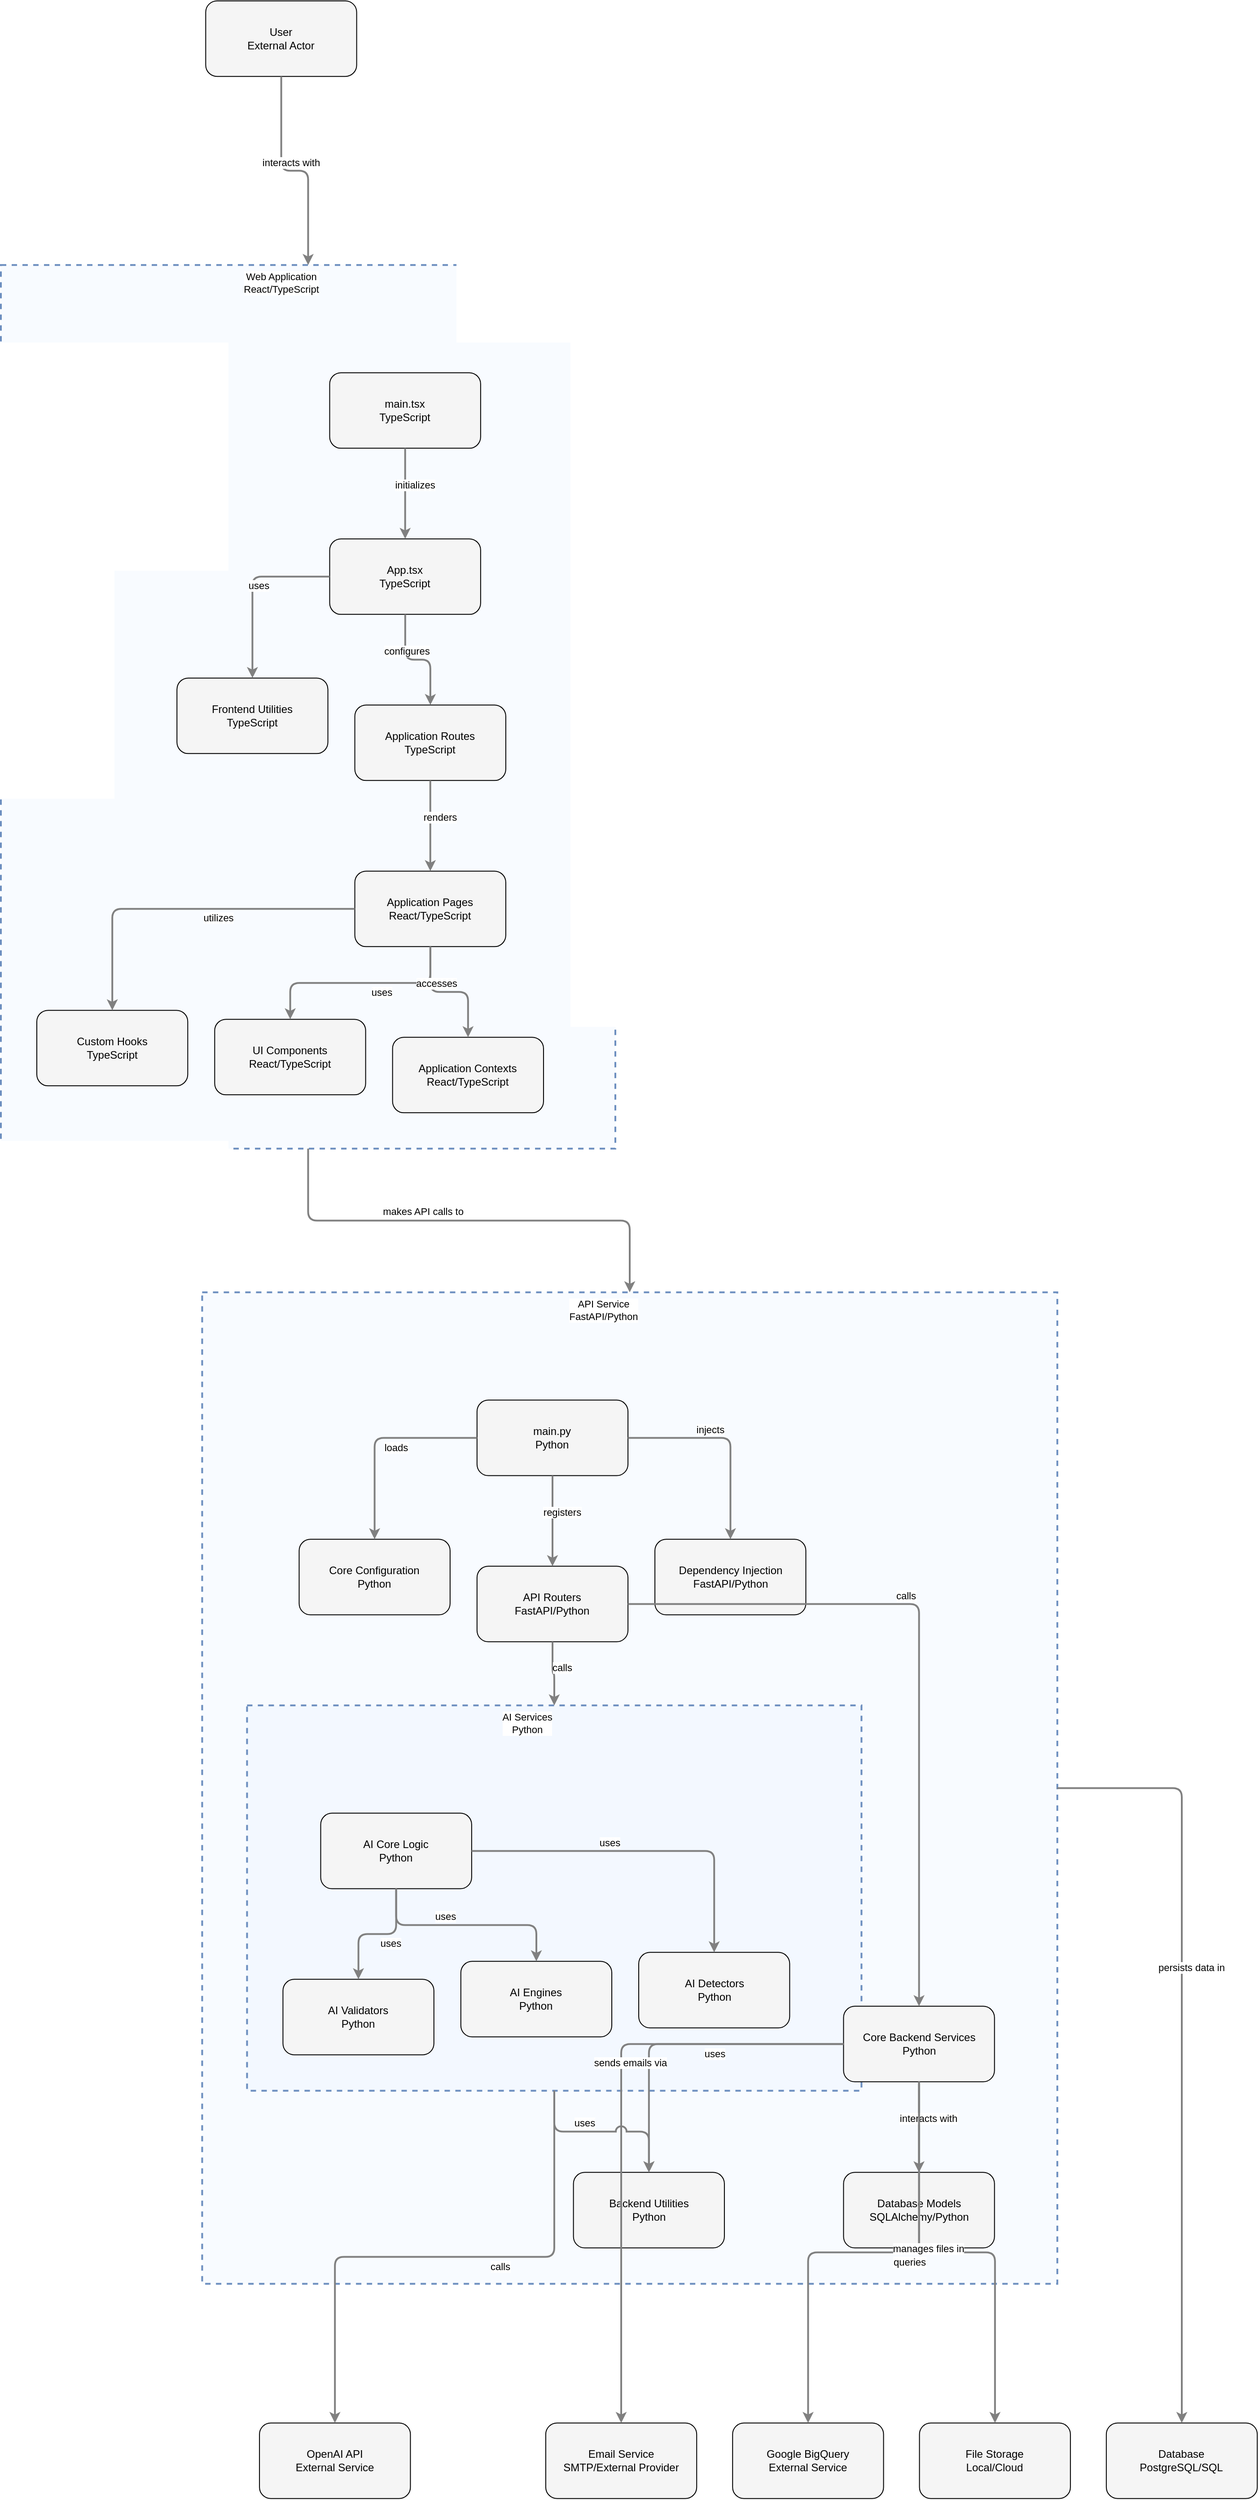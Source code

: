 <?xml version="1.0" encoding="UTF-8"?>
      <mxfile version="14.6.5" type="device">
        <diagram id="codeviz-diagram" name="System Diagram">
          <mxGraphModel dx="1000" dy="1000" grid="1" gridSize="10" guides="1" tooltips="1" connect="1" arrows="1" fold="1" page="1" pageScale="1" pageWidth="1169" pageHeight="827" math="0" shadow="0">
            <root>
              <mxCell id="0"/>
              <mxCell id="1" parent="0"/>
              <mxCell id="8065" value="" style="html=1;whiteSpace=wrap;container=1;fillColor=#dae8fc;strokeColor=#6c8ebf;dashed=1;fillOpacity=20;strokeWidth=2;containerType=none;recursiveResize=0;movable=1;resizable=1;autosize=0;dropTarget=0" vertex="1" parent="8064">
                <mxGeometry x="50" y="460" width="684.473" height="429.079" as="geometry"/>
              </mxCell>
              <mxCell id="8065_label" value="AI Services&lt;br&gt;Python" style="edgeLabel;html=1;align=center;verticalAlign=middle;resizable=0;labelBackgroundColor=white;spacing=5" vertex="1" parent="8064">
                <mxGeometry x="58" y="468" width="608.473" height="24" as="geometry"/>
              </mxCell>
<mxCell id="8064" value="" style="html=1;whiteSpace=wrap;container=1;fillColor=#dae8fc;strokeColor=#6c8ebf;dashed=1;fillOpacity=20;strokeWidth=2;containerType=none;recursiveResize=0;movable=1;resizable=1;autosize=0;dropTarget=0" vertex="1" parent="1">
                <mxGeometry x="246.21" y="1450.158" width="952.631" height="1104.079" as="geometry"/>
              </mxCell>
              <mxCell id="8064_label" value="API Service&lt;br&gt;FastAPI/Python" style="edgeLabel;html=1;align=center;verticalAlign=middle;resizable=0;labelBackgroundColor=white;spacing=5" vertex="1" parent="1">
                <mxGeometry x="254.21" y="1458.158" width="876.631" height="24" as="geometry"/>
              </mxCell>
<mxCell id="8066" value="" style="html=1;whiteSpace=wrap;container=1;fillColor=#dae8fc;strokeColor=#6c8ebf;dashed=1;fillOpacity=20;strokeWidth=2;containerType=none;recursiveResize=0;movable=1;resizable=1;autosize=0;dropTarget=0" vertex="1" parent="1">
                <mxGeometry x="22" y="306.079" width="684.473" height="984.079" as="geometry"/>
              </mxCell>
              <mxCell id="8066_label" value="Web Application&lt;br&gt;React/TypeScript" style="edgeLabel;html=1;align=center;verticalAlign=middle;resizable=0;labelBackgroundColor=white;spacing=5" vertex="1" parent="1">
                <mxGeometry x="30" y="314.079" width="608.473" height="24" as="geometry"/>
              </mxCell>
              <mxCell id="8067" value="User&lt;br&gt;External Actor" style="rounded=1;whiteSpace=wrap;html=1;fillColor=#f5f5f5" vertex="1" parent="1">
                    <mxGeometry x="250.158" y="12" width="168.158" height="84.079" as="geometry"/>
                  </mxCell>
<mxCell id="8087" value="Database&lt;br&gt;PostgreSQL/SQL" style="rounded=1;whiteSpace=wrap;html=1;fillColor=#f5f5f5" vertex="1" parent="1">
                    <mxGeometry x="1253.421" y="2709.237" width="168.158" height="84.079" as="geometry"/>
                  </mxCell>
<mxCell id="8088" value="Google BigQuery&lt;br&gt;External Service" style="rounded=1;whiteSpace=wrap;html=1;fillColor=#f5f5f5" vertex="1" parent="1">
                    <mxGeometry x="837.105" y="2709.237" width="168.158" height="84.079" as="geometry"/>
                  </mxCell>
<mxCell id="8089" value="OpenAI API&lt;br&gt;External Service" style="rounded=1;whiteSpace=wrap;html=1;fillColor=#f5f5f5" vertex="1" parent="1">
                    <mxGeometry x="310.044" y="2709.237" width="168.158" height="84.079" as="geometry"/>
                  </mxCell>
<mxCell id="8090" value="Email Service&lt;br&gt;SMTP/External Provider" style="rounded=1;whiteSpace=wrap;html=1;fillColor=#f5f5f5" vertex="1" parent="1">
                    <mxGeometry x="628.947" y="2709.237" width="168.158" height="84.079" as="geometry"/>
                  </mxCell>
<mxCell id="8091" value="File Storage&lt;br&gt;Local/Cloud" style="rounded=1;whiteSpace=wrap;html=1;fillColor=#f5f5f5" vertex="1" parent="1">
                    <mxGeometry x="1045.263" y="2709.237" width="168.158" height="84.079" as="geometry"/>
                  </mxCell>
<mxCell id="8068" value="main.tsx&lt;br&gt;TypeScript" style="rounded=1;whiteSpace=wrap;html=1;fillColor=#f5f5f5" vertex="1" parent="8066">
                    <mxGeometry x="366.25" y="120" width="168.158" height="84.079" as="geometry"/>
                  </mxCell>
<mxCell id="8069" value="App.tsx&lt;br&gt;TypeScript" style="rounded=1;whiteSpace=wrap;html=1;fillColor=#f5f5f5" vertex="1" parent="8066">
                    <mxGeometry x="366.25" y="305" width="168.158" height="84.079" as="geometry"/>
                  </mxCell>
<mxCell id="8070" value="Application Routes&lt;br&gt;TypeScript" style="rounded=1;whiteSpace=wrap;html=1;fillColor=#f5f5f5" vertex="1" parent="8066">
                    <mxGeometry x="394.276" y="490" width="168.158" height="84.079" as="geometry"/>
                  </mxCell>
<mxCell id="8071" value="Application Pages&lt;br&gt;React/TypeScript" style="rounded=1;whiteSpace=wrap;html=1;fillColor=#f5f5f5" vertex="1" parent="8066">
                    <mxGeometry x="394.276" y="675" width="168.158" height="84.079" as="geometry"/>
                  </mxCell>
<mxCell id="8072" value="UI Components&lt;br&gt;React/TypeScript" style="rounded=1;whiteSpace=wrap;html=1;fillColor=#f5f5f5" vertex="1" parent="8066">
                    <mxGeometry x="238.158" y="840" width="168.158" height="84.079" as="geometry"/>
                  </mxCell>
<mxCell id="8073" value="Application Contexts&lt;br&gt;React/TypeScript" style="rounded=1;whiteSpace=wrap;html=1;fillColor=#f5f5f5" vertex="1" parent="8066">
                    <mxGeometry x="436.316" y="860" width="168.158" height="84.079" as="geometry"/>
                  </mxCell>
<mxCell id="8074" value="Custom Hooks&lt;br&gt;TypeScript" style="rounded=1;whiteSpace=wrap;html=1;fillColor=#f5f5f5" vertex="1" parent="8066">
                    <mxGeometry x="40" y="830" width="168.158" height="84.079" as="geometry"/>
                  </mxCell>
<mxCell id="8075" value="Frontend Utilities&lt;br&gt;TypeScript" style="rounded=1;whiteSpace=wrap;html=1;fillColor=#f5f5f5" vertex="1" parent="8066">
                    <mxGeometry x="196.118" y="460" width="168.158" height="84.079" as="geometry"/>
                  </mxCell>
<mxCell id="8076" value="main.py&lt;br&gt;Python" style="rounded=1;whiteSpace=wrap;html=1;fillColor=#f5f5f5" vertex="1" parent="8064">
                    <mxGeometry x="306.184" y="120" width="168.158" height="84.079" as="geometry"/>
                  </mxCell>
<mxCell id="8077" value="API Routers&lt;br&gt;FastAPI/Python" style="rounded=1;whiteSpace=wrap;html=1;fillColor=#f5f5f5" vertex="1" parent="8064">
                    <mxGeometry x="306.184" y="305" width="168.158" height="84.079" as="geometry"/>
                  </mxCell>
<mxCell id="8078" value="Database Models&lt;br&gt;SQLAlchemy/Python" style="rounded=1;whiteSpace=wrap;html=1;fillColor=#f5f5f5" vertex="1" parent="8064">
                    <mxGeometry x="714.473" y="980" width="168.158" height="84.079" as="geometry"/>
                  </mxCell>
<mxCell id="8079" value="Core Configuration&lt;br&gt;Python" style="rounded=1;whiteSpace=wrap;html=1;fillColor=#f5f5f5" vertex="1" parent="8064">
                    <mxGeometry x="108.026" y="275" width="168.158" height="84.079" as="geometry"/>
                  </mxCell>
<mxCell id="8080" value="Dependency Injection&lt;br&gt;FastAPI/Python" style="rounded=1;whiteSpace=wrap;html=1;fillColor=#f5f5f5" vertex="1" parent="8064">
                    <mxGeometry x="504.342" y="275" width="168.158" height="84.079" as="geometry"/>
                  </mxCell>
<mxCell id="8081" value="Core Backend Services&lt;br&gt;Python" style="rounded=1;whiteSpace=wrap;html=1;fillColor=#f5f5f5" vertex="1" parent="8064">
                    <mxGeometry x="714.473" y="795" width="168.158" height="84.079" as="geometry"/>
                  </mxCell>
<mxCell id="8082" value="Backend Utilities&lt;br&gt;Python" style="rounded=1;whiteSpace=wrap;html=1;fillColor=#f5f5f5" vertex="1" parent="8064">
                    <mxGeometry x="413.596" y="980" width="168.158" height="84.079" as="geometry"/>
                  </mxCell>
<mxCell id="8083" value="AI Engines&lt;br&gt;Python" style="rounded=1;whiteSpace=wrap;html=1;fillColor=#f5f5f5" vertex="1" parent="8065">
                    <mxGeometry x="238.158" y="285" width="168.158" height="84.079" as="geometry"/>
                  </mxCell>
<mxCell id="8084" value="AI Detectors&lt;br&gt;Python" style="rounded=1;whiteSpace=wrap;html=1;fillColor=#f5f5f5" vertex="1" parent="8065">
                    <mxGeometry x="436.316" y="275" width="168.158" height="84.079" as="geometry"/>
                  </mxCell>
<mxCell id="8085" value="AI Validators&lt;br&gt;Python" style="rounded=1;whiteSpace=wrap;html=1;fillColor=#f5f5f5" vertex="1" parent="8065">
                    <mxGeometry x="40" y="305" width="168.158" height="84.079" as="geometry"/>
                  </mxCell>
<mxCell id="8086" value="AI Core Logic&lt;br&gt;Python" style="rounded=1;whiteSpace=wrap;html=1;fillColor=#f5f5f5" vertex="1" parent="8065">
                    <mxGeometry x="82.039" y="120" width="168.158" height="84.079" as="geometry"/>
                  </mxCell>
              <mxCell id="edge-10091" style="edgeStyle=orthogonalEdgeStyle;rounded=1;orthogonalLoop=1;jettySize=auto;html=1;strokeColor=#808080;strokeWidth=2;jumpStyle=arc;jumpSize=10;spacing=15;labelBackgroundColor=white;labelBorderColor=none" edge="1" parent="1" source="8077" target="8065">
                  <mxGeometry relative="1" as="geometry"/>
                </mxCell>
                <mxCell id="edge-10091_label" value="calls" style="edgeLabel;html=1;align=center;verticalAlign=middle;resizable=0;points=[];" vertex="1" connectable="0" parent="edge-10091">
                  <mxGeometry x="-0.2" y="10" relative="1" as="geometry">
                    <mxPoint as="offset"/>
                  </mxGeometry>
                </mxCell>
<mxCell id="edge-10090" style="edgeStyle=orthogonalEdgeStyle;rounded=1;orthogonalLoop=1;jettySize=auto;html=1;strokeColor=#808080;strokeWidth=2;jumpStyle=arc;jumpSize=10;spacing=15;labelBackgroundColor=white;labelBorderColor=none" edge="1" parent="1" source="8077" target="8081">
                  <mxGeometry relative="1" as="geometry"/>
                </mxCell>
                <mxCell id="edge-10090_label" value="calls" style="edgeLabel;html=1;align=center;verticalAlign=middle;resizable=0;points=[];" vertex="1" connectable="0" parent="edge-10090">
                  <mxGeometry x="-0.2" y="10" relative="1" as="geometry">
                    <mxPoint as="offset"/>
                  </mxGeometry>
                </mxCell>
<mxCell id="edge-10087" style="edgeStyle=orthogonalEdgeStyle;rounded=1;orthogonalLoop=1;jettySize=auto;html=1;strokeColor=#808080;strokeWidth=2;jumpStyle=arc;jumpSize=10;spacing=15;labelBackgroundColor=white;labelBorderColor=none" edge="1" parent="1" source="8076" target="8077">
                  <mxGeometry relative="1" as="geometry"/>
                </mxCell>
                <mxCell id="edge-10087_label" value="registers" style="edgeLabel;html=1;align=center;verticalAlign=middle;resizable=0;points=[];" vertex="1" connectable="0" parent="edge-10087">
                  <mxGeometry x="-0.2" y="10" relative="1" as="geometry">
                    <mxPoint as="offset"/>
                  </mxGeometry>
                </mxCell>
<mxCell id="edge-10088" style="edgeStyle=orthogonalEdgeStyle;rounded=1;orthogonalLoop=1;jettySize=auto;html=1;strokeColor=#808080;strokeWidth=2;jumpStyle=arc;jumpSize=10;spacing=15;labelBackgroundColor=white;labelBorderColor=none" edge="1" parent="1" source="8076" target="8079">
                  <mxGeometry relative="1" as="geometry"/>
                </mxCell>
                <mxCell id="edge-10088_label" value="loads" style="edgeLabel;html=1;align=center;verticalAlign=middle;resizable=0;points=[];" vertex="1" connectable="0" parent="edge-10088">
                  <mxGeometry x="-0.2" y="10" relative="1" as="geometry">
                    <mxPoint as="offset"/>
                  </mxGeometry>
                </mxCell>
<mxCell id="edge-10089" style="edgeStyle=orthogonalEdgeStyle;rounded=1;orthogonalLoop=1;jettySize=auto;html=1;strokeColor=#808080;strokeWidth=2;jumpStyle=arc;jumpSize=10;spacing=15;labelBackgroundColor=white;labelBorderColor=none" edge="1" parent="1" source="8076" target="8080">
                  <mxGeometry relative="1" as="geometry"/>
                </mxCell>
                <mxCell id="edge-10089_label" value="injects" style="edgeLabel;html=1;align=center;verticalAlign=middle;resizable=0;points=[];" vertex="1" connectable="0" parent="edge-10089">
                  <mxGeometry x="-0.2" y="10" relative="1" as="geometry">
                    <mxPoint as="offset"/>
                  </mxGeometry>
                </mxCell>
<mxCell id="edge-10092" style="edgeStyle=orthogonalEdgeStyle;rounded=1;orthogonalLoop=1;jettySize=auto;html=1;strokeColor=#808080;strokeWidth=2;jumpStyle=arc;jumpSize=10;spacing=15;labelBackgroundColor=white;labelBorderColor=none" edge="1" parent="1" source="8081" target="8078">
                  <mxGeometry relative="1" as="geometry"/>
                </mxCell>
                <mxCell id="edge-10092_label" value="interacts with" style="edgeLabel;html=1;align=center;verticalAlign=middle;resizable=0;points=[];" vertex="1" connectable="0" parent="edge-10092">
                  <mxGeometry x="-0.2" y="10" relative="1" as="geometry">
                    <mxPoint as="offset"/>
                  </mxGeometry>
                </mxCell>
<mxCell id="edge-10093" style="edgeStyle=orthogonalEdgeStyle;rounded=1;orthogonalLoop=1;jettySize=auto;html=1;strokeColor=#808080;strokeWidth=2;jumpStyle=arc;jumpSize=10;spacing=15;labelBackgroundColor=white;labelBorderColor=none" edge="1" parent="1" source="8081" target="8082">
                  <mxGeometry relative="1" as="geometry"/>
                </mxCell>
                <mxCell id="edge-10093_label" value="uses" style="edgeLabel;html=1;align=center;verticalAlign=middle;resizable=0;points=[];" vertex="1" connectable="0" parent="edge-10093">
                  <mxGeometry x="-0.2" y="10" relative="1" as="geometry">
                    <mxPoint as="offset"/>
                  </mxGeometry>
                </mxCell>
<mxCell id="edge-10098" style="edgeStyle=orthogonalEdgeStyle;rounded=1;orthogonalLoop=1;jettySize=auto;html=1;strokeColor=#808080;strokeWidth=2;jumpStyle=arc;jumpSize=10;spacing=15;labelBackgroundColor=white;labelBorderColor=none" edge="1" parent="1" source="8081" target="8088">
                  <mxGeometry relative="1" as="geometry"/>
                </mxCell>
                <mxCell id="edge-10098_label" value="queries" style="edgeLabel;html=1;align=center;verticalAlign=middle;resizable=0;points=[];" vertex="1" connectable="0" parent="edge-10098">
                  <mxGeometry x="-0.2" y="10" relative="1" as="geometry">
                    <mxPoint as="offset"/>
                  </mxGeometry>
                </mxCell>
<mxCell id="edge-10099" style="edgeStyle=orthogonalEdgeStyle;rounded=1;orthogonalLoop=1;jettySize=auto;html=1;strokeColor=#808080;strokeWidth=2;jumpStyle=arc;jumpSize=10;spacing=15;labelBackgroundColor=white;labelBorderColor=none" edge="1" parent="1" source="8081" target="8090">
                  <mxGeometry relative="1" as="geometry"/>
                </mxCell>
                <mxCell id="edge-10099_label" value="sends emails via" style="edgeLabel;html=1;align=center;verticalAlign=middle;resizable=0;points=[];" vertex="1" connectable="0" parent="edge-10099">
                  <mxGeometry x="-0.2" y="10" relative="1" as="geometry">
                    <mxPoint as="offset"/>
                  </mxGeometry>
                </mxCell>
<mxCell id="edge-10100" style="edgeStyle=orthogonalEdgeStyle;rounded=1;orthogonalLoop=1;jettySize=auto;html=1;strokeColor=#808080;strokeWidth=2;jumpStyle=arc;jumpSize=10;spacing=15;labelBackgroundColor=white;labelBorderColor=none" edge="1" parent="1" source="8081" target="8091">
                  <mxGeometry relative="1" as="geometry"/>
                </mxCell>
                <mxCell id="edge-10100_label" value="manages files in" style="edgeLabel;html=1;align=center;verticalAlign=middle;resizable=0;points=[];" vertex="1" connectable="0" parent="edge-10100">
                  <mxGeometry x="-0.2" y="10" relative="1" as="geometry">
                    <mxPoint as="offset"/>
                  </mxGeometry>
                </mxCell>
<mxCell id="edge-10094" style="edgeStyle=orthogonalEdgeStyle;rounded=1;orthogonalLoop=1;jettySize=auto;html=1;strokeColor=#808080;strokeWidth=2;jumpStyle=arc;jumpSize=10;spacing=15;labelBackgroundColor=white;labelBorderColor=none" edge="1" parent="1" source="8065" target="8082">
                  <mxGeometry relative="1" as="geometry"/>
                </mxCell>
                <mxCell id="edge-10094_label" value="uses" style="edgeLabel;html=1;align=center;verticalAlign=middle;resizable=0;points=[];" vertex="1" connectable="0" parent="edge-10094">
                  <mxGeometry x="-0.2" y="10" relative="1" as="geometry">
                    <mxPoint as="offset"/>
                  </mxGeometry>
                </mxCell>
<mxCell id="edge-10101" style="edgeStyle=orthogonalEdgeStyle;rounded=1;orthogonalLoop=1;jettySize=auto;html=1;strokeColor=#808080;strokeWidth=2;jumpStyle=arc;jumpSize=10;spacing=15;labelBackgroundColor=white;labelBorderColor=none" edge="1" parent="1" source="8065" target="8089">
                  <mxGeometry relative="1" as="geometry"/>
                </mxCell>
                <mxCell id="edge-10101_label" value="calls" style="edgeLabel;html=1;align=center;verticalAlign=middle;resizable=0;points=[];" vertex="1" connectable="0" parent="edge-10101">
                  <mxGeometry x="-0.2" y="10" relative="1" as="geometry">
                    <mxPoint as="offset"/>
                  </mxGeometry>
                </mxCell>
<mxCell id="edge-10084" style="edgeStyle=orthogonalEdgeStyle;rounded=1;orthogonalLoop=1;jettySize=auto;html=1;strokeColor=#808080;strokeWidth=2;jumpStyle=arc;jumpSize=10;spacing=15;labelBackgroundColor=white;labelBorderColor=none" edge="1" parent="1" source="8086" target="8083">
                  <mxGeometry relative="1" as="geometry"/>
                </mxCell>
                <mxCell id="edge-10084_label" value="uses" style="edgeLabel;html=1;align=center;verticalAlign=middle;resizable=0;points=[];" vertex="1" connectable="0" parent="edge-10084">
                  <mxGeometry x="-0.2" y="10" relative="1" as="geometry">
                    <mxPoint as="offset"/>
                  </mxGeometry>
                </mxCell>
<mxCell id="edge-10085" style="edgeStyle=orthogonalEdgeStyle;rounded=1;orthogonalLoop=1;jettySize=auto;html=1;strokeColor=#808080;strokeWidth=2;jumpStyle=arc;jumpSize=10;spacing=15;labelBackgroundColor=white;labelBorderColor=none" edge="1" parent="1" source="8086" target="8084">
                  <mxGeometry relative="1" as="geometry"/>
                </mxCell>
                <mxCell id="edge-10085_label" value="uses" style="edgeLabel;html=1;align=center;verticalAlign=middle;resizable=0;points=[];" vertex="1" connectable="0" parent="edge-10085">
                  <mxGeometry x="-0.2" y="10" relative="1" as="geometry">
                    <mxPoint as="offset"/>
                  </mxGeometry>
                </mxCell>
<mxCell id="edge-10086" style="edgeStyle=orthogonalEdgeStyle;rounded=1;orthogonalLoop=1;jettySize=auto;html=1;strokeColor=#808080;strokeWidth=2;jumpStyle=arc;jumpSize=10;spacing=15;labelBackgroundColor=white;labelBorderColor=none" edge="1" parent="1" source="8086" target="8085">
                  <mxGeometry relative="1" as="geometry"/>
                </mxCell>
                <mxCell id="edge-10086_label" value="uses" style="edgeLabel;html=1;align=center;verticalAlign=middle;resizable=0;points=[];" vertex="1" connectable="0" parent="edge-10086">
                  <mxGeometry x="-0.2" y="10" relative="1" as="geometry">
                    <mxPoint as="offset"/>
                  </mxGeometry>
                </mxCell>
<mxCell id="edge-10097" style="edgeStyle=orthogonalEdgeStyle;rounded=1;orthogonalLoop=1;jettySize=auto;html=1;strokeColor=#808080;strokeWidth=2;jumpStyle=arc;jumpSize=10;spacing=15;labelBackgroundColor=white;labelBorderColor=none" edge="1" parent="1" source="8064" target="8087">
                  <mxGeometry relative="1" as="geometry"/>
                </mxCell>
                <mxCell id="edge-10097_label" value="persists data in" style="edgeLabel;html=1;align=center;verticalAlign=middle;resizable=0;points=[];" vertex="1" connectable="0" parent="edge-10097">
                  <mxGeometry x="-0.2" y="10" relative="1" as="geometry">
                    <mxPoint as="offset"/>
                  </mxGeometry>
                </mxCell>
<mxCell id="edge-10077" style="edgeStyle=orthogonalEdgeStyle;rounded=1;orthogonalLoop=1;jettySize=auto;html=1;strokeColor=#808080;strokeWidth=2;jumpStyle=arc;jumpSize=10;spacing=15;labelBackgroundColor=white;labelBorderColor=none" edge="1" parent="1" source="8068" target="8069">
                  <mxGeometry relative="1" as="geometry"/>
                </mxCell>
                <mxCell id="edge-10077_label" value="initializes" style="edgeLabel;html=1;align=center;verticalAlign=middle;resizable=0;points=[];" vertex="1" connectable="0" parent="edge-10077">
                  <mxGeometry x="-0.2" y="10" relative="1" as="geometry">
                    <mxPoint as="offset"/>
                  </mxGeometry>
                </mxCell>
<mxCell id="edge-10078" style="edgeStyle=orthogonalEdgeStyle;rounded=1;orthogonalLoop=1;jettySize=auto;html=1;strokeColor=#808080;strokeWidth=2;jumpStyle=arc;jumpSize=10;spacing=15;labelBackgroundColor=white;labelBorderColor=none" edge="1" parent="1" source="8069" target="8070">
                  <mxGeometry relative="1" as="geometry"/>
                </mxCell>
                <mxCell id="edge-10078_label" value="configures" style="edgeLabel;html=1;align=center;verticalAlign=middle;resizable=0;points=[];" vertex="1" connectable="0" parent="edge-10078">
                  <mxGeometry x="-0.2" y="10" relative="1" as="geometry">
                    <mxPoint as="offset"/>
                  </mxGeometry>
                </mxCell>
<mxCell id="edge-10083" style="edgeStyle=orthogonalEdgeStyle;rounded=1;orthogonalLoop=1;jettySize=auto;html=1;strokeColor=#808080;strokeWidth=2;jumpStyle=arc;jumpSize=10;spacing=15;labelBackgroundColor=white;labelBorderColor=none" edge="1" parent="1" source="8069" target="8075">
                  <mxGeometry relative="1" as="geometry"/>
                </mxCell>
                <mxCell id="edge-10083_label" value="uses" style="edgeLabel;html=1;align=center;verticalAlign=middle;resizable=0;points=[];" vertex="1" connectable="0" parent="edge-10083">
                  <mxGeometry x="-0.2" y="10" relative="1" as="geometry">
                    <mxPoint as="offset"/>
                  </mxGeometry>
                </mxCell>
<mxCell id="edge-10079" style="edgeStyle=orthogonalEdgeStyle;rounded=1;orthogonalLoop=1;jettySize=auto;html=1;strokeColor=#808080;strokeWidth=2;jumpStyle=arc;jumpSize=10;spacing=15;labelBackgroundColor=white;labelBorderColor=none" edge="1" parent="1" source="8070" target="8071">
                  <mxGeometry relative="1" as="geometry"/>
                </mxCell>
                <mxCell id="edge-10079_label" value="renders" style="edgeLabel;html=1;align=center;verticalAlign=middle;resizable=0;points=[];" vertex="1" connectable="0" parent="edge-10079">
                  <mxGeometry x="-0.2" y="10" relative="1" as="geometry">
                    <mxPoint as="offset"/>
                  </mxGeometry>
                </mxCell>
<mxCell id="edge-10080" style="edgeStyle=orthogonalEdgeStyle;rounded=1;orthogonalLoop=1;jettySize=auto;html=1;strokeColor=#808080;strokeWidth=2;jumpStyle=arc;jumpSize=10;spacing=15;labelBackgroundColor=white;labelBorderColor=none" edge="1" parent="1" source="8071" target="8072">
                  <mxGeometry relative="1" as="geometry"/>
                </mxCell>
                <mxCell id="edge-10080_label" value="uses" style="edgeLabel;html=1;align=center;verticalAlign=middle;resizable=0;points=[];" vertex="1" connectable="0" parent="edge-10080">
                  <mxGeometry x="-0.2" y="10" relative="1" as="geometry">
                    <mxPoint as="offset"/>
                  </mxGeometry>
                </mxCell>
<mxCell id="edge-10081" style="edgeStyle=orthogonalEdgeStyle;rounded=1;orthogonalLoop=1;jettySize=auto;html=1;strokeColor=#808080;strokeWidth=2;jumpStyle=arc;jumpSize=10;spacing=15;labelBackgroundColor=white;labelBorderColor=none" edge="1" parent="1" source="8071" target="8073">
                  <mxGeometry relative="1" as="geometry"/>
                </mxCell>
                <mxCell id="edge-10081_label" value="accesses" style="edgeLabel;html=1;align=center;verticalAlign=middle;resizable=0;points=[];" vertex="1" connectable="0" parent="edge-10081">
                  <mxGeometry x="-0.2" y="10" relative="1" as="geometry">
                    <mxPoint as="offset"/>
                  </mxGeometry>
                </mxCell>
<mxCell id="edge-10082" style="edgeStyle=orthogonalEdgeStyle;rounded=1;orthogonalLoop=1;jettySize=auto;html=1;strokeColor=#808080;strokeWidth=2;jumpStyle=arc;jumpSize=10;spacing=15;labelBackgroundColor=white;labelBorderColor=none" edge="1" parent="1" source="8071" target="8074">
                  <mxGeometry relative="1" as="geometry"/>
                </mxCell>
                <mxCell id="edge-10082_label" value="utilizes" style="edgeLabel;html=1;align=center;verticalAlign=middle;resizable=0;points=[];" vertex="1" connectable="0" parent="edge-10082">
                  <mxGeometry x="-0.2" y="10" relative="1" as="geometry">
                    <mxPoint as="offset"/>
                  </mxGeometry>
                </mxCell>
<mxCell id="edge-10095" style="edgeStyle=orthogonalEdgeStyle;rounded=1;orthogonalLoop=1;jettySize=auto;html=1;strokeColor=#808080;strokeWidth=2;jumpStyle=arc;jumpSize=10;spacing=15;labelBackgroundColor=white;labelBorderColor=none" edge="1" parent="1" source="8067" target="8066">
                  <mxGeometry relative="1" as="geometry"/>
                </mxCell>
                <mxCell id="edge-10095_label" value="interacts with" style="edgeLabel;html=1;align=center;verticalAlign=middle;resizable=0;points=[];" vertex="1" connectable="0" parent="edge-10095">
                  <mxGeometry x="-0.2" y="10" relative="1" as="geometry">
                    <mxPoint as="offset"/>
                  </mxGeometry>
                </mxCell>
<mxCell id="edge-10096" style="edgeStyle=orthogonalEdgeStyle;rounded=1;orthogonalLoop=1;jettySize=auto;html=1;strokeColor=#808080;strokeWidth=2;jumpStyle=arc;jumpSize=10;spacing=15;labelBackgroundColor=white;labelBorderColor=none" edge="1" parent="1" source="8066" target="8064">
                  <mxGeometry relative="1" as="geometry"/>
                </mxCell>
                <mxCell id="edge-10096_label" value="makes API calls to" style="edgeLabel;html=1;align=center;verticalAlign=middle;resizable=0;points=[];" vertex="1" connectable="0" parent="edge-10096">
                  <mxGeometry x="-0.2" y="10" relative="1" as="geometry">
                    <mxPoint as="offset"/>
                  </mxGeometry>
                </mxCell>
            </root>
          </mxGraphModel>
        </diagram>
      </mxfile>